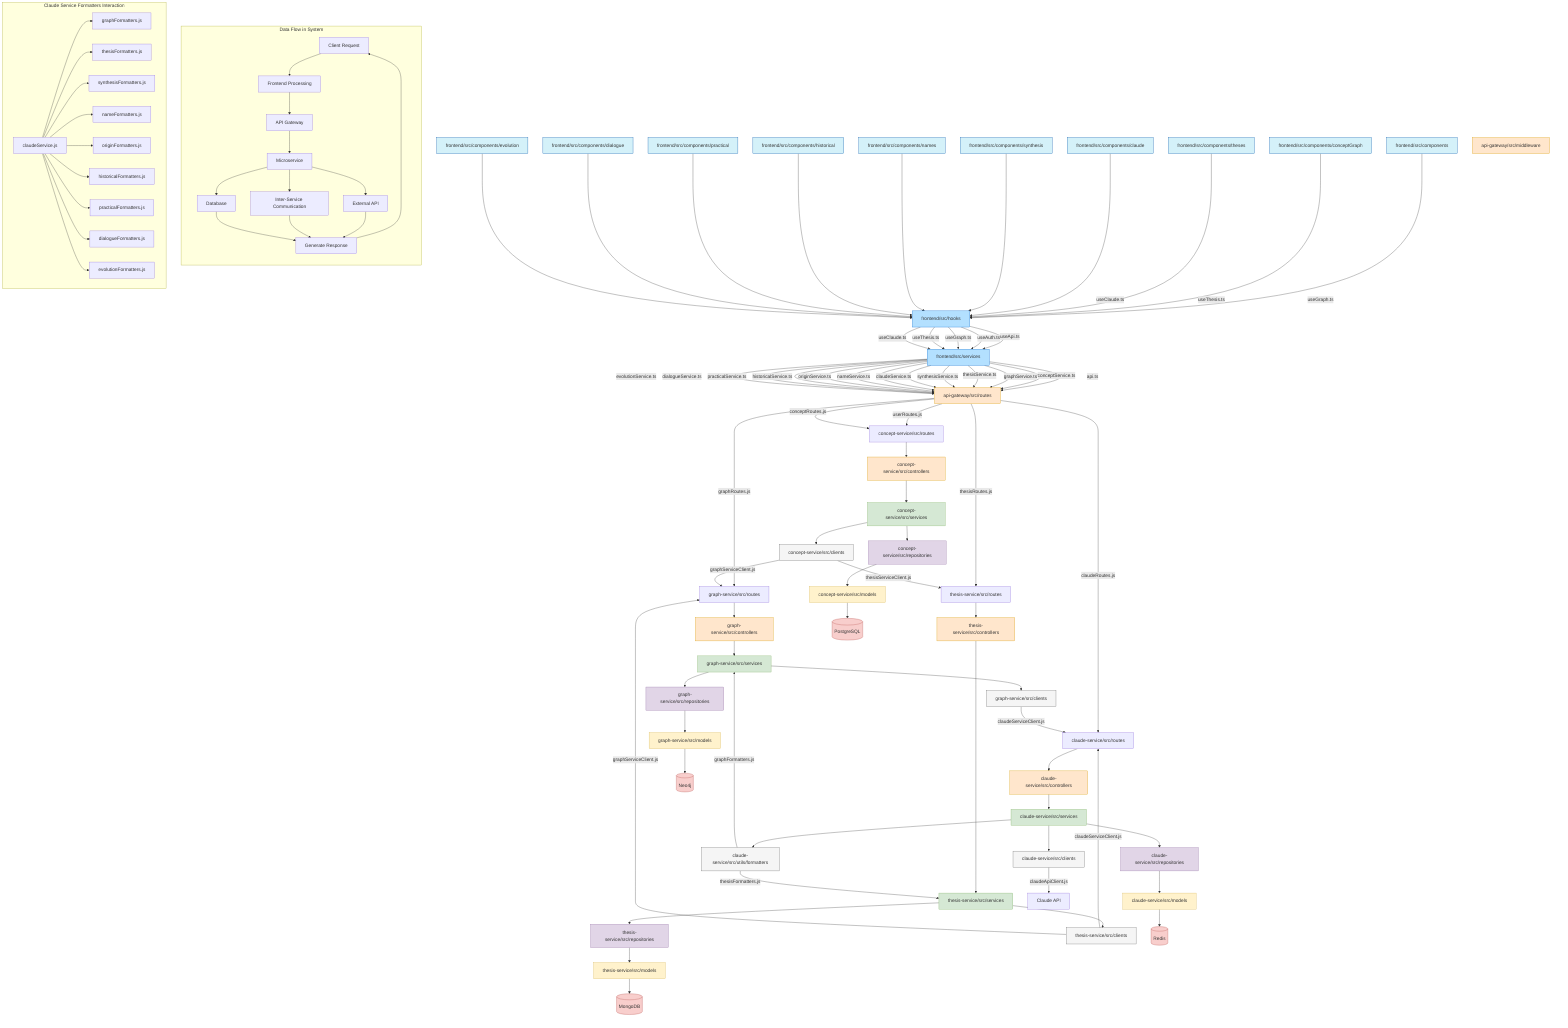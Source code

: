 flowchart TD
    %% Style definitions
    classDef frontend fill:#d4f1f9,stroke:#05a,stroke-width:1px
    classDef component fill:#b3e0ff,stroke:#0066cc,stroke-width:1px
    classDef controller fill:#ffe6cc,stroke:#d79b00,stroke-width:1px
    classDef service fill:#d5e8d4,stroke:#82b366,stroke-width:1px
    classDef repository fill:#e1d5e7,stroke:#9673a6,stroke-width:1px
    classDef model fill:#fff2cc,stroke:#d6b656,stroke-width:1px
    classDef database fill:#f8cecc,stroke:#b85450,stroke-width:1px
    classDef util fill:#f5f5f5,stroke:#666,stroke-width:1px
    
    %% Core Frontend Components
    FE_Components[frontend/src/components]
    FE_Concept[frontend/src/components/conceptGraph]
    FE_Thesis[frontend/src/components/theses]
    FE_Claude[frontend/src/components/claude]
    FE_Synthesis[frontend/src/components/synthesis]
    FE_Names[frontend/src/components/names]
    FE_Historical[frontend/src/components/historical]
    FE_Practical[frontend/src/components/practical]
    FE_Dialogue[frontend/src/components/dialogue]
    FE_Evolution[frontend/src/components/evolution]
    
    %% Frontend Hooks & Services
    FE_Hooks[frontend/src/hooks]
    FE_Services[frontend/src/services]
    
    %% API Gateway Core
    AG_Routes[api-gateway/src/routes]
    AG_Middleware[api-gateway/src/middleware]
    
    %% Core Services Components
    CS_Controller[concept-service/src/controllers]
    CS_Service[concept-service/src/services]
    CS_Repo[concept-service/src/repositories]
    CS_Routes[concept-service/src/routes]
    CS_Models[concept-service/src/models]
    CS_Clients[concept-service/src/clients]
    
    GS_Controller[graph-service/src/controllers]
    GS_Service[graph-service/src/services]
    GS_Repo[graph-service/src/repositories]
    GS_Routes[graph-service/src/routes]
    GS_Models[graph-service/src/models]
    GS_Clients[graph-service/src/clients]
    
    TS_Controller[thesis-service/src/controllers]
    TS_Service[thesis-service/src/services]
    TS_Repo[thesis-service/src/repositories]
    TS_Routes[thesis-service/src/routes]
    TS_Models[thesis-service/src/models]
    TS_Clients[thesis-service/src/clients]
    
    CLS_Controller[claude-service/src/controllers]
    CLS_Service[claude-service/src/services]
    CLS_Repo[claude-service/src/repositories]
    CLS_Routes[claude-service/src/routes]
    CLS_Models[claude-service/src/models]
    CLS_Clients[claude-service/src/clients]
    CLS_Formatters[claude-service/src/utils/formatters]
    
    %% Databases
    PG_DB[(PostgreSQL)]
    Neo4j_DB[(Neo4j)]
    MongoDB_DB[(MongoDB)]
    Redis_DB[(Redis)]
    
    %% External APIs
    Claude_API[Claude API]
    
    %% Relationships - Frontend Components to Hooks
    FE_Components --> FE_Hooks
    FE_Concept --> |useGraph.ts| FE_Hooks
    FE_Thesis --> |useThesis.ts| FE_Hooks
    FE_Claude --> |useClaude.ts| FE_Hooks
    FE_Synthesis --> FE_Hooks
    FE_Names --> FE_Hooks
    FE_Historical --> FE_Hooks
    FE_Practical --> FE_Hooks
    FE_Dialogue --> FE_Hooks
    FE_Evolution --> FE_Hooks
    
    %% Relationships - Frontend Hooks to Services
    FE_Hooks --> |useApi.ts| FE_Services
    FE_Hooks --> |useAuth.ts| FE_Services
    FE_Hooks --> |useGraph.ts| FE_Services
    FE_Hooks --> |useThesis.ts| FE_Services
    FE_Hooks --> |useClaude.ts| FE_Services
    
    %% Relationships - Frontend Services to API Gateway
    FE_Services --> |api.ts| AG_Routes
    FE_Services --> |conceptService.ts| AG_Routes
    FE_Services --> |graphService.ts| AG_Routes
    FE_Services --> |thesisService.ts| AG_Routes
    FE_Services --> |synthesisService.ts| AG_Routes
    FE_Services --> |claudeService.ts| AG_Routes
    FE_Services --> |nameService.ts| AG_Routes
    FE_Services --> |originService.ts| AG_Routes
    FE_Services --> |historicalService.ts| AG_Routes
    FE_Services --> |practicalService.ts| AG_Routes
    FE_Services --> |dialogueService.ts| AG_Routes
    FE_Services --> |evolutionService.ts| AG_Routes
    
    %% API Gateway routing to Microservices
    AG_Routes --> |userRoutes.js| CS_Routes
    AG_Routes --> |conceptRoutes.js| CS_Routes
    AG_Routes --> |graphRoutes.js| GS_Routes
    AG_Routes --> |thesisRoutes.js| TS_Routes
    AG_Routes --> |claudeRoutes.js| CLS_Routes
    
    %% Microservice internal structure - Concept Service
    CS_Routes --> CS_Controller
    CS_Controller --> CS_Service
    CS_Service --> CS_Repo
    CS_Repo --> CS_Models
    CS_Models --> PG_DB
    CS_Service --> CS_Clients
    CS_Clients --> |graphServiceClient.js| GS_Routes
    CS_Clients --> |thesisServiceClient.js| TS_Routes
    
    %% Microservice internal structure - Graph Service
    GS_Routes --> GS_Controller
    GS_Controller --> GS_Service
    GS_Service --> GS_Repo
    GS_Repo --> GS_Models
    GS_Models --> Neo4j_DB
    GS_Service --> GS_Clients
    GS_Clients --> |claudeServiceClient.js| CLS_Routes
    
    %% Microservice internal structure - Thesis Service
    TS_Routes --> TS_Controller
    TS_Controller --> TS_Service
    TS_Service --> TS_Repo
    TS_Repo --> TS_Models
    TS_Models --> MongoDB_DB
    TS_Service --> TS_Clients
    TS_Clients --> |claudeServiceClient.js| CLS_Routes
    TS_Clients --> |graphServiceClient.js| GS_Routes
    
    %% Microservice internal structure - Claude Service
    CLS_Routes --> CLS_Controller
    CLS_Controller --> CLS_Service
    CLS_Service --> CLS_Repo
    CLS_Repo --> CLS_Models
    CLS_Service --> CLS_Formatters
    CLS_Models --> Redis_DB
    CLS_Service --> CLS_Clients
    CLS_Clients --> |claudeApiClient.js| Claude_API
    
    %% Highlight special relationships
    CLS_Formatters --> |graphFormatters.js| GS_Service
    CLS_Formatters --> |thesisFormatters.js| TS_Service
    
    %% Class Assignment
    class FE_Components,FE_Concept,FE_Thesis,FE_Claude,FE_Synthesis,FE_Names,FE_Historical,FE_Practical,FE_Dialogue,FE_Evolution frontend
    class FE_Hooks,FE_Services component
    class AG_Routes,AG_Middleware controller
    class CS_Controller,GS_Controller,TS_Controller,CLS_Controller controller
    class CS_Service,GS_Service,TS_Service,CLS_Service service
    class CS_Repo,GS_Repo,TS_Repo,CLS_Repo repository
    class CS_Models,GS_Models,TS_Models,CLS_Models model
    class PG_DB,Neo4j_DB,MongoDB_DB,Redis_DB database
    class CLS_Formatters,CS_Clients,GS_Clients,TS_Clients,CLS_Clients util
    
    %% Messaging Flows
    subgraph "Data Flow in System"
        direction TB
        Client[Client Request] --> FrontendProcessing[Frontend Processing]
        FrontendProcessing --> APIGateway[API Gateway]
        APIGateway --> Microservice[Microservice]
        Microservice --> Database[Database]
        Microservice --> InterService[Inter-Service Communication]
        Microservice --> ExternalAPI[External API]
        Database --> Response[Generate Response]
        InterService --> Response
        ExternalAPI --> Response
        Response --> Client
    end
    
    %% Key File Interactions - Claude Service Formatters
    subgraph "Claude Service Formatters Interaction"
        CLS_Formatters_Graph[graphFormatters.js]
        CLS_Formatters_Thesis[thesisFormatters.js]
        CLS_Formatters_Synthesis[synthesisFormatters.js]
        CLS_Formatters_Name[nameFormatters.js]
        CLS_Formatters_Origin[originFormatters.js]
        CLS_Formatters_Historical[historicalFormatters.js]
        CLS_Formatters_Practical[practicalFormatters.js]
        CLS_Formatters_Dialogue[dialogueFormatters.js]
        CLS_Formatters_Evolution[evolutionFormatters.js]
        
        CLS_Service_Main[claudeService.js]
        
        CLS_Service_Main --> CLS_Formatters_Graph
        CLS_Service_Main --> CLS_Formatters_Thesis
        CLS_Service_Main --> CLS_Formatters_Synthesis
        CLS_Service_Main --> CLS_Formatters_Name
        CLS_Service_Main --> CLS_Formatters_Origin
        CLS_Service_Main --> CLS_Formatters_Historical
        CLS_Service_Main --> CLS_Formatters_Practical
        CLS_Service_Main --> CLS_Formatters_Dialogue
        CLS_Service_Main --> CLS_Formatters_Evolution
    end